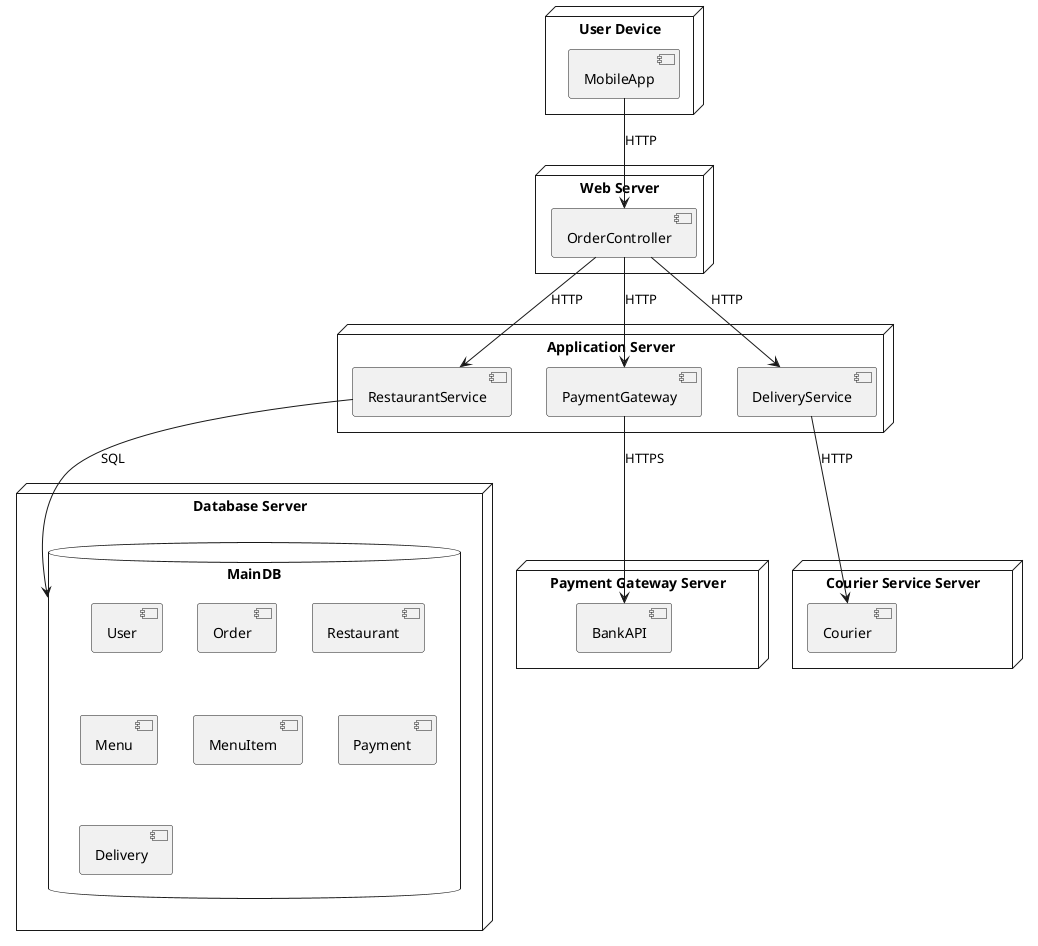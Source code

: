 @startuml
node "User Device" {
    [MobileApp]
}

node "Web Server" {
    [OrderController]
}

node "Application Server" {
    [RestaurantService]
    [PaymentGateway]
    [DeliveryService]
}

node "Database Server" {
    database "MainDB" {
        [User]
        [Order]
        [Restaurant]
        [Menu]
        [MenuItem]
        [Payment]
        [Delivery]
    }
}

node "Payment Gateway Server" {
    [BankAPI]
}

node "Courier Service Server" {
    [Courier]
}

[MobileApp] --> [OrderController] : HTTP
[OrderController] --> [RestaurantService] : HTTP
[OrderController] --> [PaymentGateway] : HTTP
[OrderController] --> [DeliveryService] : HTTP
[RestaurantService] --> [MainDB] : SQL
[PaymentGateway] --> [BankAPI] : HTTPS
[DeliveryService] --> [Courier] : HTTP

@enduml